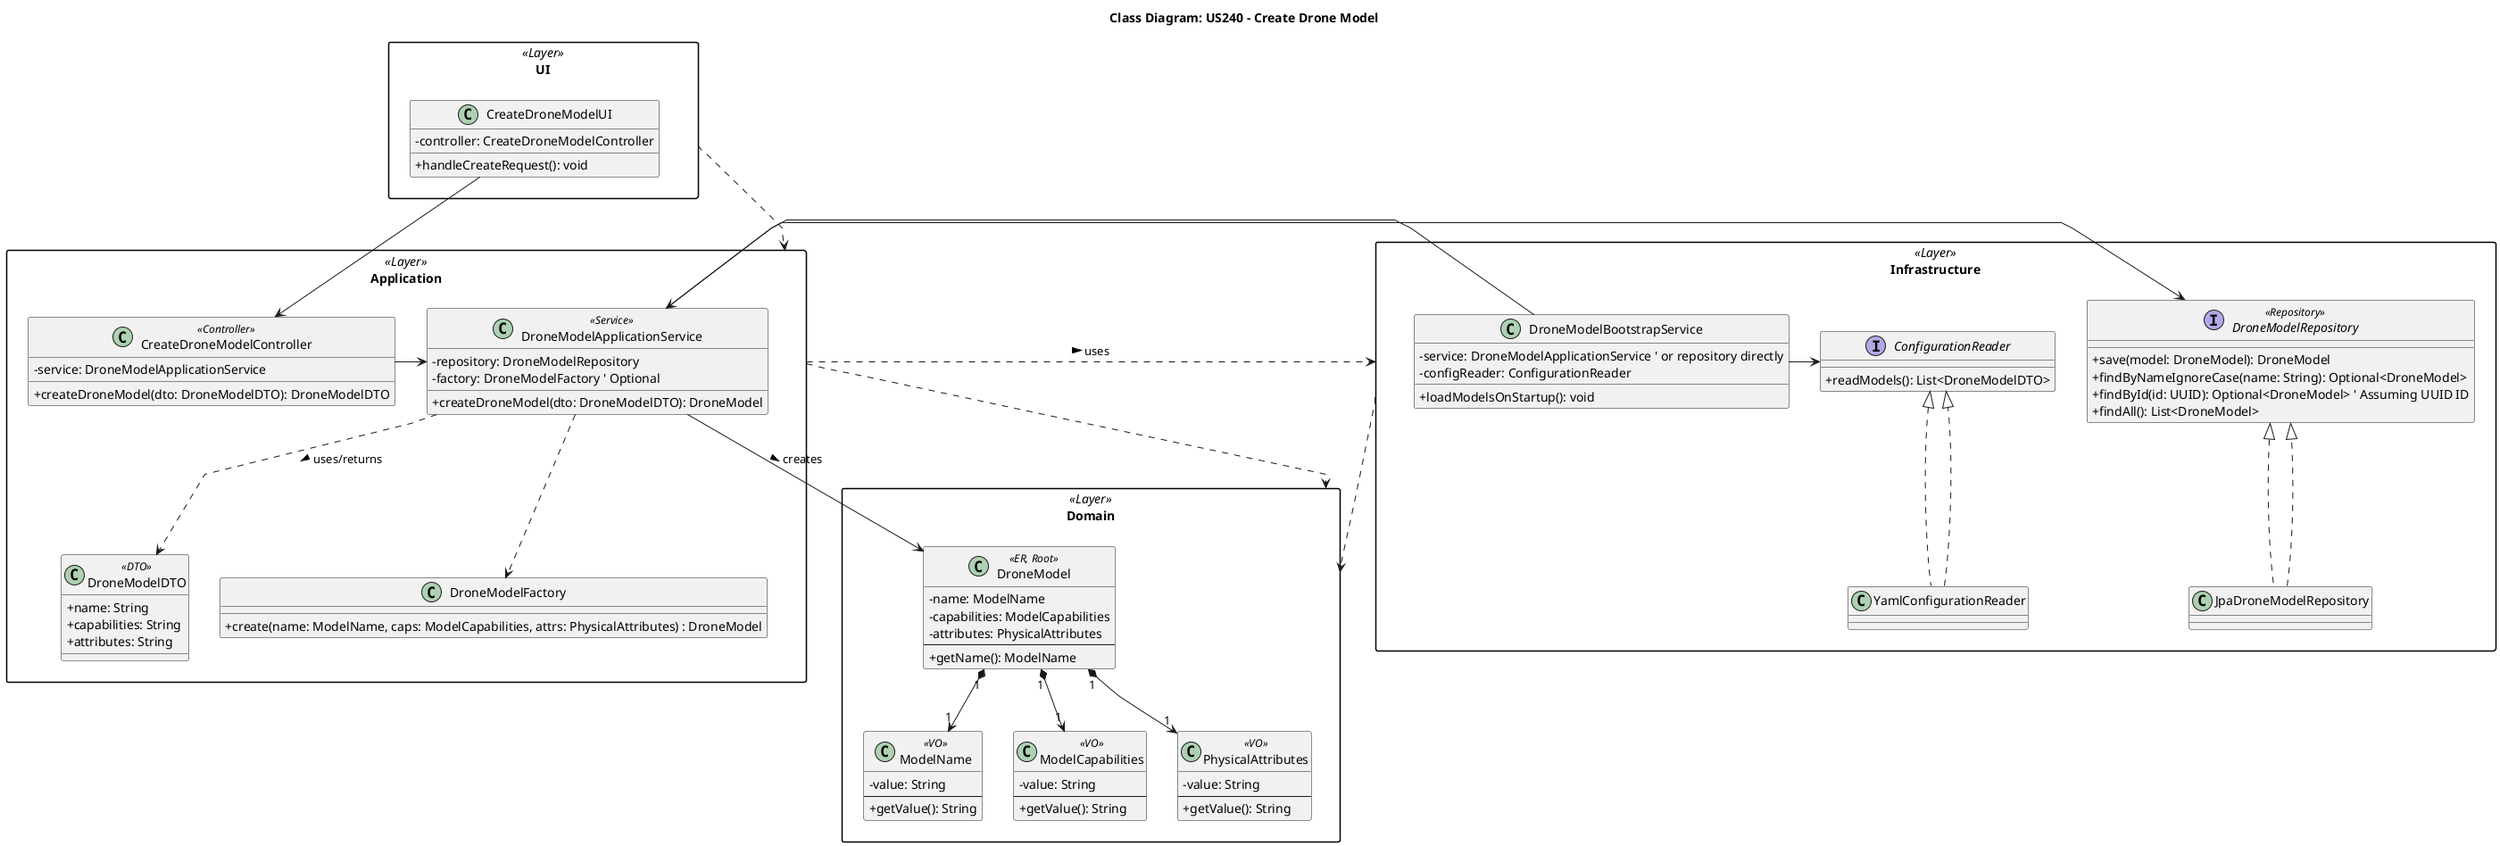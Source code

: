 @startuml
title Class Diagram: US240 - Create Drone Model

skinparam packageStyle rectangle
skinparam shadowing false
skinparam linetype polyline
skinparam classAttributeIconSize 0


package UI <<Layer>> {
    class CreateDroneModelUI {
        - controller: CreateDroneModelController
        + handleCreateRequest(): void
    }
}

package Application <<Layer>> {
    class CreateDroneModelController <<Controller>> {
        - service: DroneModelApplicationService
        + createDroneModel(dto: DroneModelDTO): DroneModelDTO
    }

    class DroneModelApplicationService <<Service>> {
        - repository: DroneModelRepository
        - factory: DroneModelFactory ' Optional
        + createDroneModel(dto: DroneModelDTO): DroneModel
    }

     class DroneModelDTO <<DTO>> {
        + name: String
        + capabilities: String
        + attributes: String
    }

    class DroneModelFactory {
       + create(name: ModelName, caps: ModelCapabilities, attrs: PhysicalAttributes) : DroneModel
    }
}

package Domain <<Layer>> {
    class DroneModel <<ER, Root>> {
        - name: ModelName
        - capabilities: ModelCapabilities
        - attributes: PhysicalAttributes
        --
        + getName(): ModelName
    }

    class ModelName <<VO>> {
         - value: String
         --
         + getValue(): String
    }

    class ModelCapabilities <<VO>> {
         - value: String
         --
         + getValue(): String
    }

     class PhysicalAttributes <<VO>> {
          - value: String
          --
         + getValue(): String
    }
}

package Infrastructure <<Layer>> {
    interface DroneModelRepository <<Repository>> {
        + save(model: DroneModel): DroneModel
        + findByNameIgnoreCase(name: String): Optional<DroneModel>
        + findById(id: UUID): Optional<DroneModel> ' Assuming UUID ID
        + findAll(): List<DroneModel>
    }

    class JpaDroneModelRepository implements DroneModelRepository {
    }

    class DroneModelBootstrapService {
        - service: DroneModelApplicationService ' or repository directly
        - configReader: ConfigurationReader
        + loadModelsOnStartup(): void
    }

     interface ConfigurationReader {
        + readModels(): List<DroneModelDTO>
    }

     class YamlConfigurationReader implements ConfigurationReader {
     }
}

' Dependencies
UI ..> Application
Application ..> Domain
Application ..> Infrastructure : uses >
Infrastructure ..> Domain

CreateDroneModelUI -> CreateDroneModelController
CreateDroneModelController -> DroneModelApplicationService
DroneModelApplicationService -> DroneModelRepository
DroneModelApplicationService ..> DroneModelFactory
DroneModelApplicationService ..> DroneModelDTO : uses/returns >
DroneModelApplicationService -> DroneModel : creates >
DroneModel "1" *--> "1" ModelName
DroneModel "1" *--> "1" ModelCapabilities
DroneModel "1" *--> "1" PhysicalAttributes

DroneModelBootstrapService -> DroneModelApplicationService
DroneModelBootstrapService -> ConfigurationReader
YamlConfigurationReader ..|> ConfigurationReader
JpaDroneModelRepository ..|> DroneModelRepository


@enduml